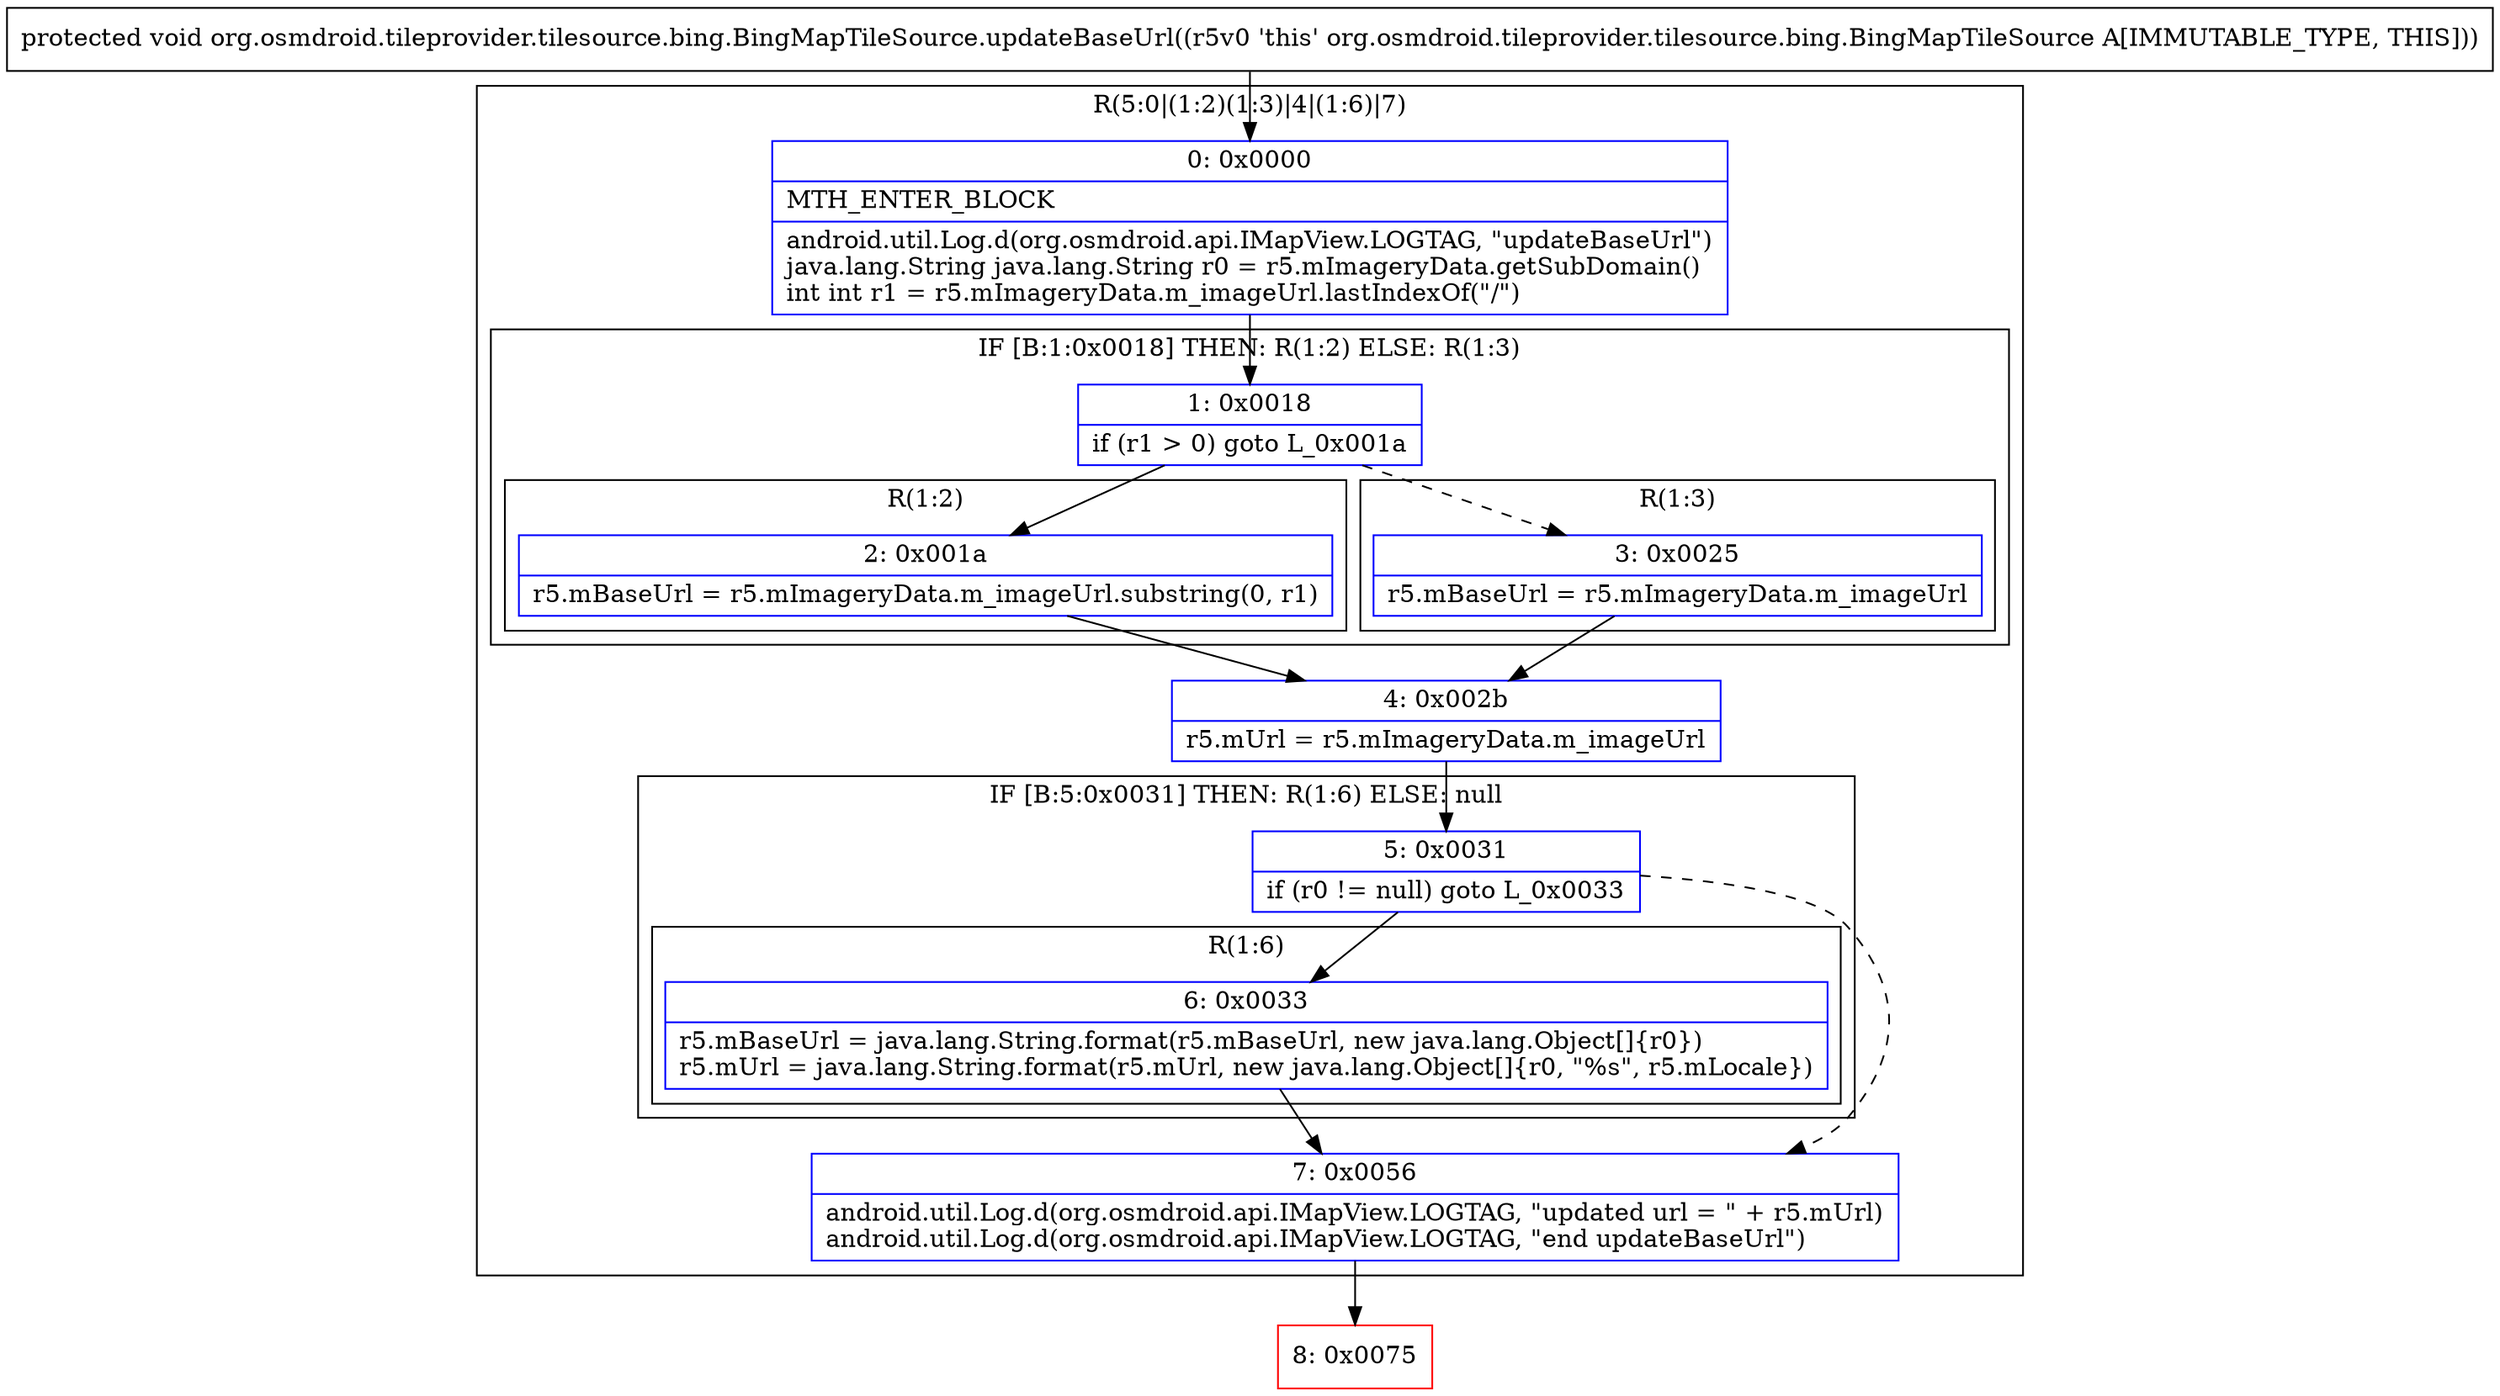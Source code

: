 digraph "CFG fororg.osmdroid.tileprovider.tilesource.bing.BingMapTileSource.updateBaseUrl()V" {
subgraph cluster_Region_1711463069 {
label = "R(5:0|(1:2)(1:3)|4|(1:6)|7)";
node [shape=record,color=blue];
Node_0 [shape=record,label="{0\:\ 0x0000|MTH_ENTER_BLOCK\l|android.util.Log.d(org.osmdroid.api.IMapView.LOGTAG, \"updateBaseUrl\")\ljava.lang.String java.lang.String r0 = r5.mImageryData.getSubDomain()\lint int r1 = r5.mImageryData.m_imageUrl.lastIndexOf(\"\/\")\l}"];
subgraph cluster_IfRegion_1494320880 {
label = "IF [B:1:0x0018] THEN: R(1:2) ELSE: R(1:3)";
node [shape=record,color=blue];
Node_1 [shape=record,label="{1\:\ 0x0018|if (r1 \> 0) goto L_0x001a\l}"];
subgraph cluster_Region_691497341 {
label = "R(1:2)";
node [shape=record,color=blue];
Node_2 [shape=record,label="{2\:\ 0x001a|r5.mBaseUrl = r5.mImageryData.m_imageUrl.substring(0, r1)\l}"];
}
subgraph cluster_Region_678874400 {
label = "R(1:3)";
node [shape=record,color=blue];
Node_3 [shape=record,label="{3\:\ 0x0025|r5.mBaseUrl = r5.mImageryData.m_imageUrl\l}"];
}
}
Node_4 [shape=record,label="{4\:\ 0x002b|r5.mUrl = r5.mImageryData.m_imageUrl\l}"];
subgraph cluster_IfRegion_200916731 {
label = "IF [B:5:0x0031] THEN: R(1:6) ELSE: null";
node [shape=record,color=blue];
Node_5 [shape=record,label="{5\:\ 0x0031|if (r0 != null) goto L_0x0033\l}"];
subgraph cluster_Region_1386757182 {
label = "R(1:6)";
node [shape=record,color=blue];
Node_6 [shape=record,label="{6\:\ 0x0033|r5.mBaseUrl = java.lang.String.format(r5.mBaseUrl, new java.lang.Object[]\{r0\})\lr5.mUrl = java.lang.String.format(r5.mUrl, new java.lang.Object[]\{r0, \"%s\", r5.mLocale\})\l}"];
}
}
Node_7 [shape=record,label="{7\:\ 0x0056|android.util.Log.d(org.osmdroid.api.IMapView.LOGTAG, \"updated url = \" + r5.mUrl)\landroid.util.Log.d(org.osmdroid.api.IMapView.LOGTAG, \"end updateBaseUrl\")\l}"];
}
Node_8 [shape=record,color=red,label="{8\:\ 0x0075}"];
MethodNode[shape=record,label="{protected void org.osmdroid.tileprovider.tilesource.bing.BingMapTileSource.updateBaseUrl((r5v0 'this' org.osmdroid.tileprovider.tilesource.bing.BingMapTileSource A[IMMUTABLE_TYPE, THIS])) }"];
MethodNode -> Node_0;
Node_0 -> Node_1;
Node_1 -> Node_2;
Node_1 -> Node_3[style=dashed];
Node_2 -> Node_4;
Node_3 -> Node_4;
Node_4 -> Node_5;
Node_5 -> Node_6;
Node_5 -> Node_7[style=dashed];
Node_6 -> Node_7;
Node_7 -> Node_8;
}

